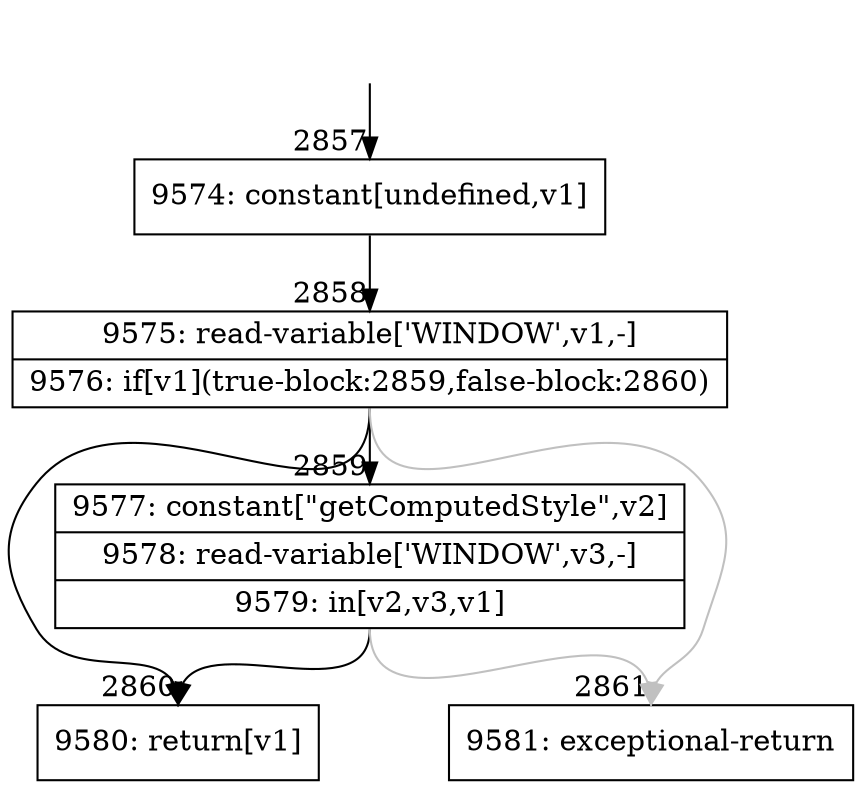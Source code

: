 digraph {
rankdir="TD"
BB_entry148[shape=none,label=""];
BB_entry148 -> BB2857 [tailport=s, headport=n, headlabel="    2857"]
BB2857 [shape=record label="{9574: constant[undefined,v1]}" ] 
BB2857 -> BB2858 [tailport=s, headport=n, headlabel="      2858"]
BB2858 [shape=record label="{9575: read-variable['WINDOW',v1,-]|9576: if[v1](true-block:2859,false-block:2860)}" ] 
BB2858 -> BB2860 [tailport=s, headport=n, headlabel="      2860"]
BB2858 -> BB2859 [tailport=s, headport=n, headlabel="      2859"]
BB2858 -> BB2861 [tailport=s, headport=n, color=gray, headlabel="      2861"]
BB2859 [shape=record label="{9577: constant[\"getComputedStyle\",v2]|9578: read-variable['WINDOW',v3,-]|9579: in[v2,v3,v1]}" ] 
BB2859 -> BB2860 [tailport=s, headport=n]
BB2859 -> BB2861 [tailport=s, headport=n, color=gray]
BB2860 [shape=record label="{9580: return[v1]}" ] 
BB2861 [shape=record label="{9581: exceptional-return}" ] 
//#$~ 5012
}
